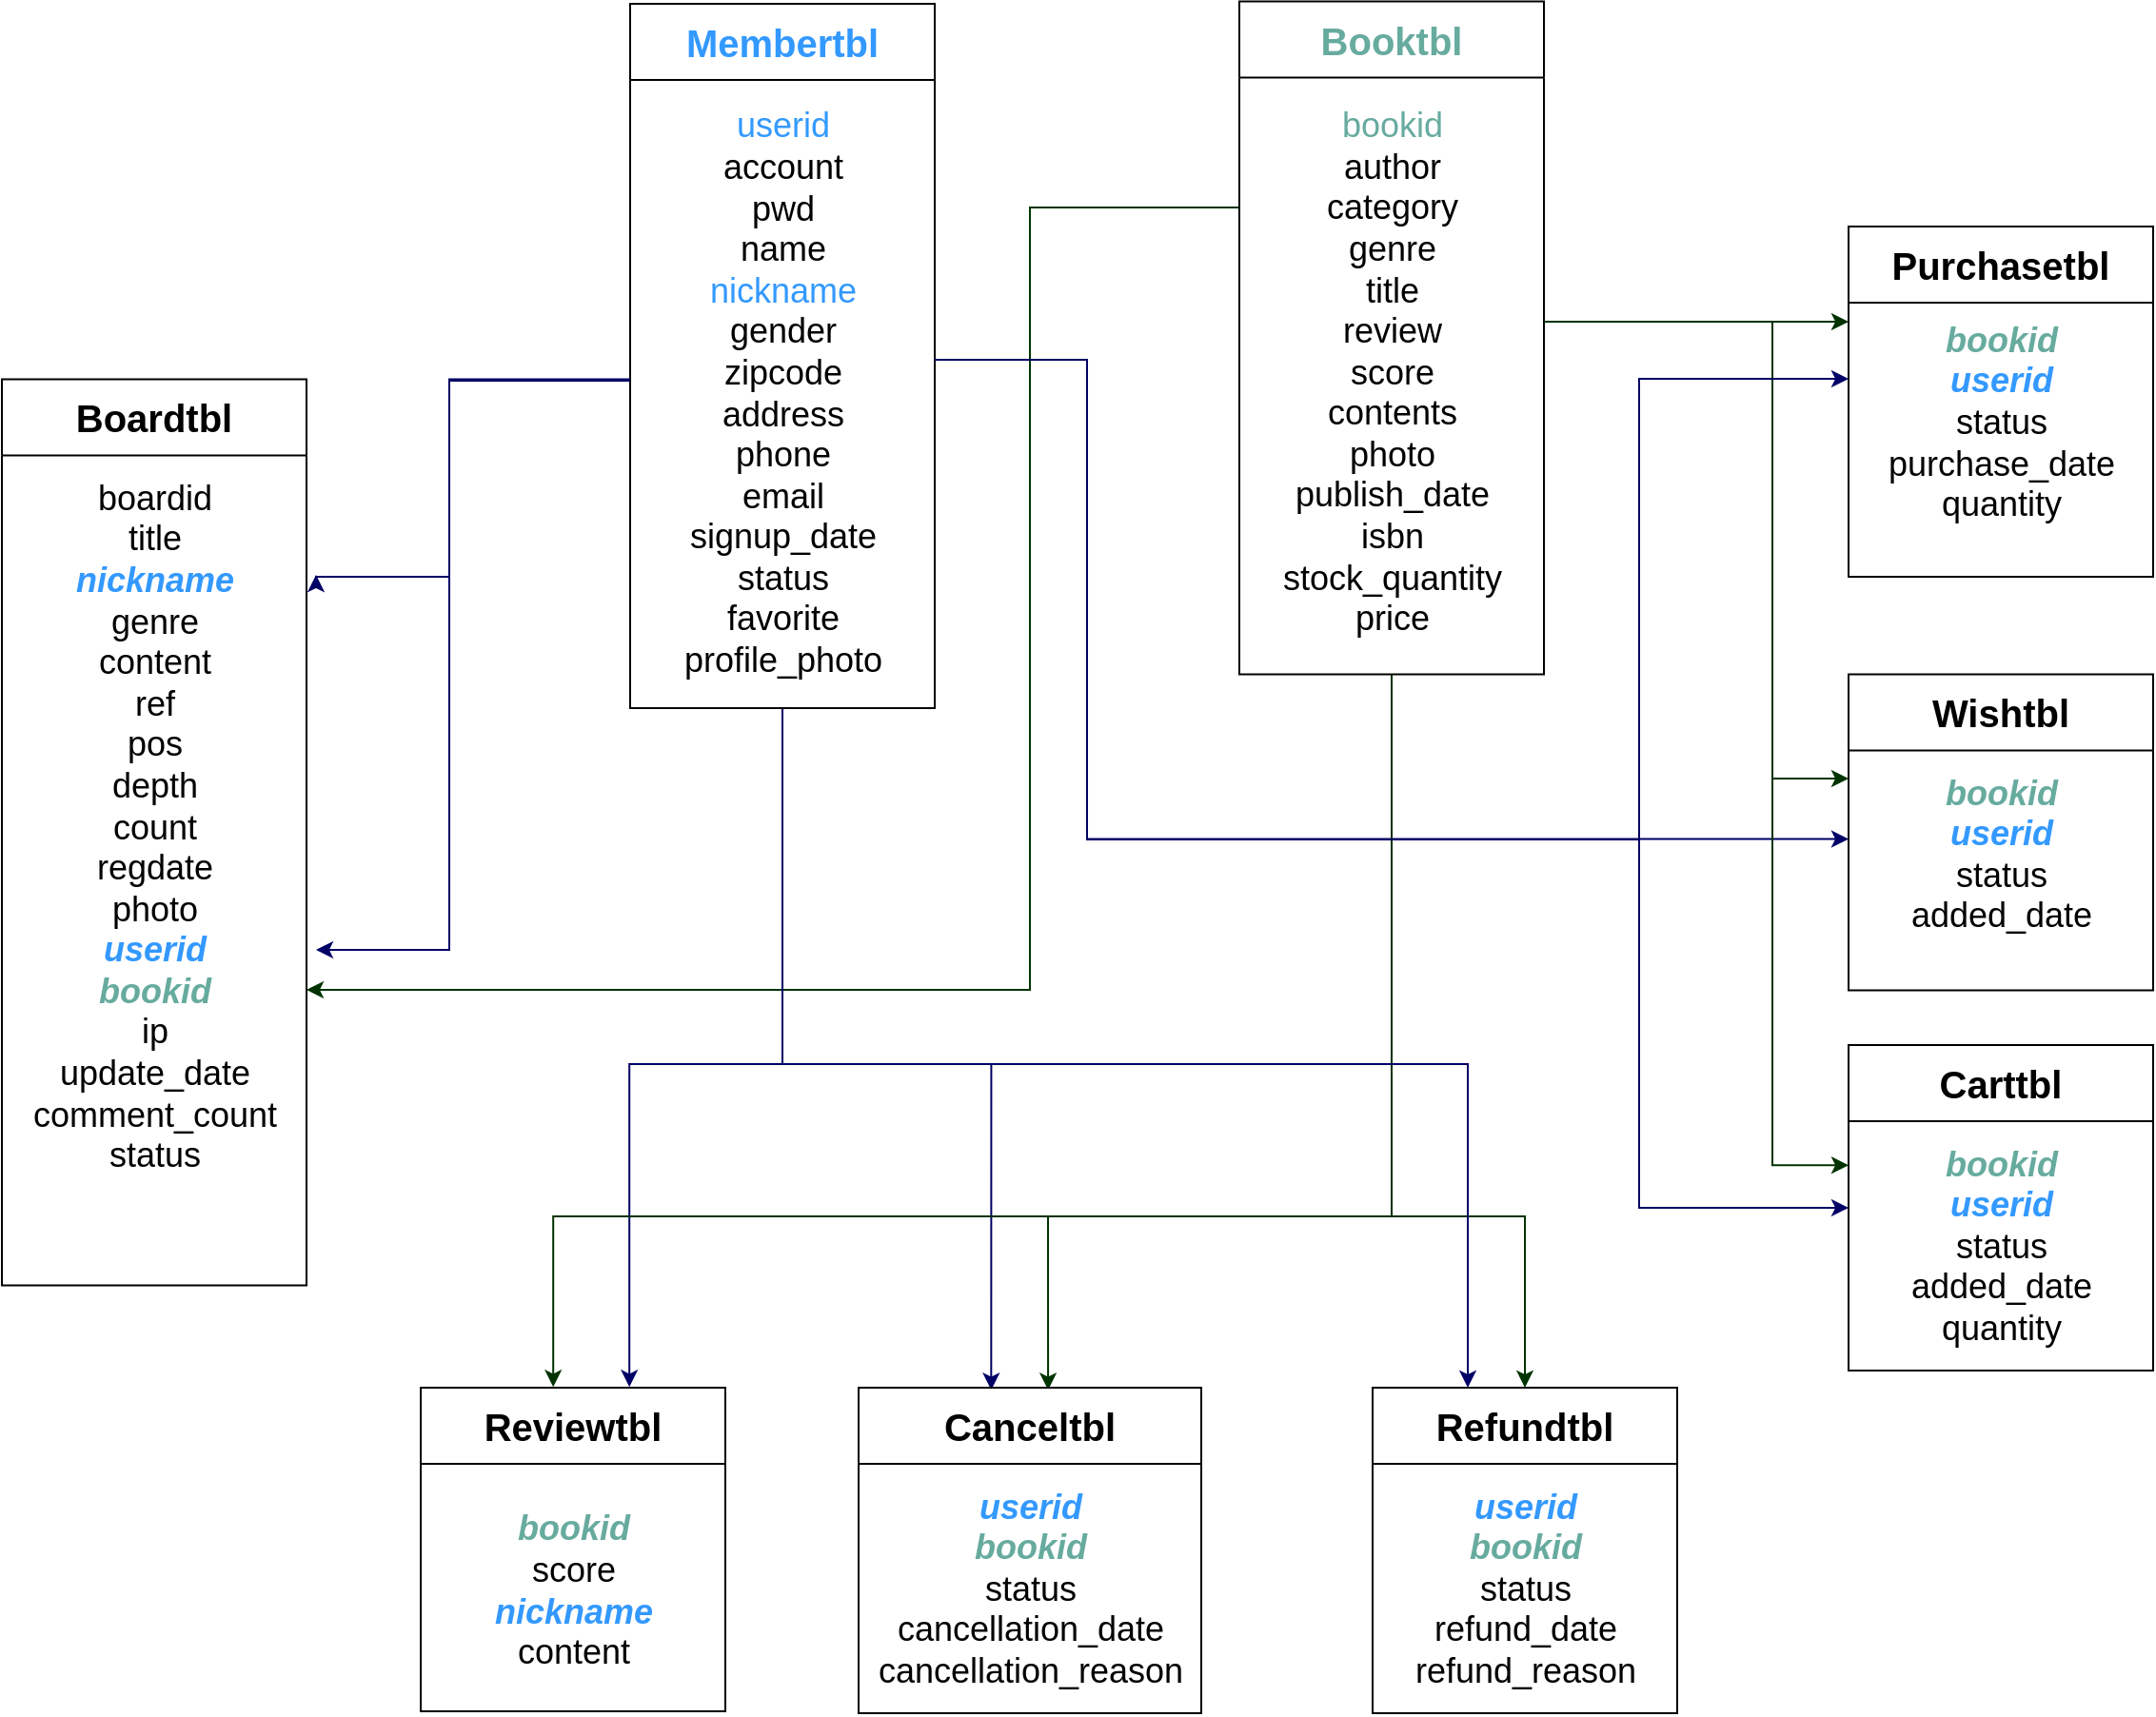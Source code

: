 <mxfile version="24.7.12">
  <diagram name="페이지-1" id="Cw6x7ALiGV6nXiemzogF">
    <mxGraphModel dx="2049" dy="1066" grid="1" gridSize="10" guides="1" tooltips="1" connect="1" arrows="1" fold="1" page="1" pageScale="1" pageWidth="1390" pageHeight="980" math="0" shadow="0">
      <root>
        <mxCell id="0" />
        <mxCell id="1" parent="0" />
        <mxCell id="skHqQRAFyOAMKYW65GrV-44" style="edgeStyle=orthogonalEdgeStyle;rounded=0;orthogonalLoop=1;jettySize=auto;html=1;entryX=0.685;entryY=-0.002;entryDx=0;entryDy=0;entryPerimeter=0;strokeColor=#000066;" edge="1" parent="1" source="skHqQRAFyOAMKYW65GrV-3" target="skHqQRAFyOAMKYW65GrV-6">
          <mxGeometry relative="1" as="geometry">
            <mxPoint x="410" y="640.0" as="targetPoint" />
            <Array as="points">
              <mxPoint x="480" y="600" />
              <mxPoint x="400" y="600" />
            </Array>
          </mxGeometry>
        </mxCell>
        <mxCell id="skHqQRAFyOAMKYW65GrV-45" style="edgeStyle=orthogonalEdgeStyle;rounded=0;orthogonalLoop=1;jettySize=auto;html=1;entryX=0.387;entryY=0.007;entryDx=0;entryDy=0;entryPerimeter=0;strokeColor=#000066;" edge="1" parent="1" source="skHqQRAFyOAMKYW65GrV-3" target="skHqQRAFyOAMKYW65GrV-23">
          <mxGeometry relative="1" as="geometry">
            <mxPoint x="560" y="650.0" as="targetPoint" />
            <Array as="points">
              <mxPoint x="480" y="600" />
              <mxPoint x="590" y="600" />
            </Array>
          </mxGeometry>
        </mxCell>
        <mxCell id="skHqQRAFyOAMKYW65GrV-47" style="edgeStyle=orthogonalEdgeStyle;rounded=0;orthogonalLoop=1;jettySize=auto;html=1;strokeColor=#000066;" edge="1" parent="1">
          <mxGeometry relative="1" as="geometry">
            <mxPoint x="1040" y="481.75" as="targetPoint" />
            <mxPoint x="560" y="230" as="sourcePoint" />
            <Array as="points">
              <mxPoint x="640" y="230" />
              <mxPoint x="640" y="482" />
            </Array>
          </mxGeometry>
        </mxCell>
        <mxCell id="skHqQRAFyOAMKYW65GrV-3" value="&lt;font color=&quot;#3399ff&quot; style=&quot;font-size: 20px;&quot;&gt;Membertbl&lt;/font&gt;" style="swimlane;whiteSpace=wrap;html=1;startSize=40;" vertex="1" parent="1">
          <mxGeometry x="400" y="43" width="160" height="370" as="geometry" />
        </mxCell>
        <mxCell id="skHqQRAFyOAMKYW65GrV-4" value="&lt;font color=&quot;#3399ff&quot; style=&quot;font-size: 18px;&quot;&gt;userid&lt;/font&gt;&lt;div style=&quot;font-size: 18px;&quot;&gt;account&lt;/div&gt;&lt;div style=&quot;font-size: 18px;&quot;&gt;pwd&lt;/div&gt;&lt;div style=&quot;font-size: 18px;&quot;&gt;name&lt;/div&gt;&lt;div style=&quot;font-size: 18px;&quot;&gt;&lt;font color=&quot;#3399ff&quot;&gt;nickname&lt;/font&gt;&lt;/div&gt;&lt;div style=&quot;font-size: 18px;&quot;&gt;gender&lt;/div&gt;&lt;div style=&quot;font-size: 18px;&quot;&gt;zipcode&lt;/div&gt;&lt;div style=&quot;font-size: 18px;&quot;&gt;address&lt;/div&gt;&lt;div style=&quot;font-size: 18px;&quot;&gt;phone&lt;/div&gt;&lt;div style=&quot;font-size: 18px;&quot;&gt;email&lt;/div&gt;&lt;div style=&quot;font-size: 18px;&quot;&gt;signup_date&lt;/div&gt;&lt;div style=&quot;font-size: 18px;&quot;&gt;status&lt;/div&gt;&lt;div style=&quot;font-size: 18px;&quot;&gt;favorite&lt;/div&gt;&lt;div style=&quot;font-size: 18px;&quot;&gt;profile_photo&lt;/div&gt;" style="text;html=1;align=center;verticalAlign=middle;resizable=0;points=[];autosize=1;strokeColor=none;fillColor=none;spacingBottom=0;" vertex="1" parent="skHqQRAFyOAMKYW65GrV-3">
          <mxGeometry x="15" y="50" width="130" height="310" as="geometry" />
        </mxCell>
        <mxCell id="skHqQRAFyOAMKYW65GrV-33" style="edgeStyle=orthogonalEdgeStyle;rounded=0;orthogonalLoop=1;jettySize=auto;html=1;strokeColor=#003300;" edge="1" parent="1">
          <mxGeometry relative="1" as="geometry">
            <mxPoint x="880" y="210" as="sourcePoint" />
            <mxPoint x="1040" y="210" as="targetPoint" />
            <Array as="points">
              <mxPoint x="1000" y="210" />
            </Array>
          </mxGeometry>
        </mxCell>
        <mxCell id="skHqQRAFyOAMKYW65GrV-34" style="edgeStyle=orthogonalEdgeStyle;rounded=0;orthogonalLoop=1;jettySize=auto;html=1;entryX=0.5;entryY=0;entryDx=0;entryDy=0;strokeColor=#003300;" edge="1" parent="1" source="skHqQRAFyOAMKYW65GrV-5" target="skHqQRAFyOAMKYW65GrV-25">
          <mxGeometry relative="1" as="geometry">
            <Array as="points">
              <mxPoint x="800" y="680" />
              <mxPoint x="870" y="680" />
            </Array>
          </mxGeometry>
        </mxCell>
        <mxCell id="skHqQRAFyOAMKYW65GrV-36" style="edgeStyle=orthogonalEdgeStyle;rounded=0;orthogonalLoop=1;jettySize=auto;html=1;strokeColor=#003300;" edge="1" parent="1">
          <mxGeometry relative="1" as="geometry">
            <mxPoint x="230" y="561" as="targetPoint" />
            <mxPoint x="720" y="150" as="sourcePoint" />
            <Array as="points">
              <mxPoint x="610" y="150" />
              <mxPoint x="610" y="561" />
            </Array>
          </mxGeometry>
        </mxCell>
        <mxCell id="skHqQRAFyOAMKYW65GrV-37" style="edgeStyle=orthogonalEdgeStyle;rounded=0;orthogonalLoop=1;jettySize=auto;html=1;entryX=0.553;entryY=0.007;entryDx=0;entryDy=0;entryPerimeter=0;strokeColor=#003300;" edge="1" parent="1" source="skHqQRAFyOAMKYW65GrV-5" target="skHqQRAFyOAMKYW65GrV-23">
          <mxGeometry relative="1" as="geometry">
            <mxPoint x="620" y="760" as="targetPoint" />
            <Array as="points">
              <mxPoint x="800" y="680" />
              <mxPoint x="620" y="680" />
            </Array>
          </mxGeometry>
        </mxCell>
        <mxCell id="skHqQRAFyOAMKYW65GrV-38" style="edgeStyle=orthogonalEdgeStyle;rounded=0;orthogonalLoop=1;jettySize=auto;html=1;entryX=0.435;entryY=-0.002;entryDx=0;entryDy=0;entryPerimeter=0;strokeColor=#003300;" edge="1" parent="1" source="skHqQRAFyOAMKYW65GrV-5" target="skHqQRAFyOAMKYW65GrV-6">
          <mxGeometry relative="1" as="geometry">
            <mxPoint x="360" y="760" as="targetPoint" />
            <Array as="points">
              <mxPoint x="800" y="680" />
              <mxPoint x="360" y="680" />
            </Array>
          </mxGeometry>
        </mxCell>
        <mxCell id="skHqQRAFyOAMKYW65GrV-5" value="&lt;font color=&quot;#67ab9f&quot; style=&quot;font-size: 20px;&quot;&gt;Booktbl&lt;/font&gt;" style="swimlane;whiteSpace=wrap;html=1;startSize=40;" vertex="1" parent="1">
          <mxGeometry x="720" y="41.75" width="160" height="353.5" as="geometry" />
        </mxCell>
        <mxCell id="skHqQRAFyOAMKYW65GrV-9" value="&lt;font color=&quot;#67ab9f&quot; style=&quot;font-size: 18px;&quot;&gt;bookid&lt;/font&gt;&lt;div style=&quot;font-size: 18px;&quot;&gt;&lt;font style=&quot;font-size: 18px;&quot;&gt;author&lt;/font&gt;&lt;/div&gt;&lt;div style=&quot;font-size: 18px;&quot;&gt;&lt;font style=&quot;font-size: 18px;&quot;&gt;category&lt;/font&gt;&lt;/div&gt;&lt;div style=&quot;font-size: 18px;&quot;&gt;&lt;font style=&quot;font-size: 18px;&quot;&gt;genre&lt;/font&gt;&lt;/div&gt;&lt;div style=&quot;font-size: 18px;&quot;&gt;&lt;font style=&quot;font-size: 18px;&quot;&gt;title&lt;/font&gt;&lt;/div&gt;&lt;div style=&quot;font-size: 18px;&quot;&gt;&lt;font style=&quot;font-size: 18px;&quot;&gt;review&lt;/font&gt;&lt;/div&gt;&lt;div style=&quot;font-size: 18px;&quot;&gt;&lt;font style=&quot;font-size: 18px;&quot;&gt;score&lt;/font&gt;&lt;/div&gt;&lt;div style=&quot;font-size: 18px;&quot;&gt;&lt;font style=&quot;font-size: 18px;&quot;&gt;contents&lt;/font&gt;&lt;/div&gt;&lt;div style=&quot;font-size: 18px;&quot;&gt;&lt;font style=&quot;font-size: 18px;&quot;&gt;photo&lt;/font&gt;&lt;/div&gt;&lt;div style=&quot;font-size: 18px;&quot;&gt;&lt;font style=&quot;font-size: 18px;&quot;&gt;publish_date&lt;/font&gt;&lt;/div&gt;&lt;div style=&quot;font-size: 18px;&quot;&gt;&lt;font style=&quot;font-size: 18px;&quot;&gt;isbn&lt;/font&gt;&lt;/div&gt;&lt;div style=&quot;font-size: 18px;&quot;&gt;&lt;font style=&quot;font-size: 18px;&quot;&gt;stock_quantity&lt;/font&gt;&lt;/div&gt;&lt;div style=&quot;font-size: 18px;&quot;&gt;&lt;font style=&quot;font-size: 18px;&quot;&gt;price&lt;/font&gt;&lt;/div&gt;" style="text;html=1;align=center;verticalAlign=middle;resizable=0;points=[];autosize=1;strokeColor=none;fillColor=none;" vertex="1" parent="skHqQRAFyOAMKYW65GrV-5">
          <mxGeometry x="10" y="50" width="140" height="290" as="geometry" />
        </mxCell>
        <mxCell id="skHqQRAFyOAMKYW65GrV-7" value="&lt;font style=&quot;font-size: 20px;&quot;&gt;Boardtbl&lt;/font&gt;" style="swimlane;whiteSpace=wrap;html=1;startSize=40;" vertex="1" parent="1">
          <mxGeometry x="70" y="240.25" width="160" height="476" as="geometry" />
        </mxCell>
        <mxCell id="skHqQRAFyOAMKYW65GrV-14" value="&lt;font style=&quot;font-size: 18px;&quot;&gt;boardid&lt;/font&gt;&lt;div style=&quot;font-size: 18px;&quot;&gt;&lt;font style=&quot;font-size: 18px;&quot;&gt;title&lt;/font&gt;&lt;/div&gt;&lt;div style=&quot;font-size: 18px;&quot;&gt;&lt;font color=&quot;#3399ff&quot; style=&quot;font-size: 18px;&quot;&gt;&lt;b style=&quot;&quot;&gt;&lt;i style=&quot;&quot;&gt;nickname&lt;/i&gt;&lt;/b&gt;&lt;/font&gt;&lt;/div&gt;&lt;div style=&quot;font-size: 18px;&quot;&gt;&lt;font style=&quot;font-size: 18px;&quot;&gt;genre&lt;/font&gt;&lt;/div&gt;&lt;div style=&quot;font-size: 18px;&quot;&gt;&lt;font style=&quot;font-size: 18px;&quot;&gt;content&lt;/font&gt;&lt;/div&gt;&lt;div style=&quot;font-size: 18px;&quot;&gt;&lt;font style=&quot;font-size: 18px;&quot;&gt;ref&lt;/font&gt;&lt;/div&gt;&lt;div style=&quot;font-size: 18px;&quot;&gt;&lt;font style=&quot;font-size: 18px;&quot;&gt;pos&lt;/font&gt;&lt;/div&gt;&lt;div style=&quot;font-size: 18px;&quot;&gt;&lt;font style=&quot;font-size: 18px;&quot;&gt;depth&lt;/font&gt;&lt;/div&gt;&lt;div style=&quot;font-size: 18px;&quot;&gt;&lt;font style=&quot;font-size: 18px;&quot;&gt;count&lt;/font&gt;&lt;/div&gt;&lt;div style=&quot;font-size: 18px;&quot;&gt;&lt;font style=&quot;font-size: 18px;&quot;&gt;regdate&lt;/font&gt;&lt;/div&gt;&lt;div style=&quot;font-size: 18px;&quot;&gt;&lt;font style=&quot;font-size: 18px;&quot;&gt;photo&lt;/font&gt;&lt;/div&gt;&lt;div style=&quot;font-size: 18px;&quot;&gt;&lt;font color=&quot;#3399ff&quot; style=&quot;font-size: 18px;&quot;&gt;&lt;b&gt;&lt;i&gt;userid&lt;/i&gt;&lt;/b&gt;&lt;/font&gt;&lt;/div&gt;&lt;div style=&quot;font-size: 18px;&quot;&gt;&lt;font color=&quot;#67ab9f&quot; style=&quot;font-size: 18px;&quot;&gt;&lt;b&gt;&lt;i&gt;bookid&lt;/i&gt;&lt;/b&gt;&lt;/font&gt;&lt;/div&gt;&lt;div style=&quot;font-size: 18px;&quot;&gt;&lt;font style=&quot;font-size: 18px;&quot;&gt;ip&lt;/font&gt;&lt;/div&gt;&lt;div style=&quot;font-size: 18px;&quot;&gt;&lt;font style=&quot;font-size: 18px;&quot;&gt;update_date&lt;/font&gt;&lt;/div&gt;&lt;div style=&quot;font-size: 18px;&quot;&gt;&lt;font style=&quot;font-size: 18px;&quot;&gt;comment_count&lt;/font&gt;&lt;/div&gt;&lt;div style=&quot;font-size: 18px;&quot;&gt;&lt;font style=&quot;font-size: 18px;&quot;&gt;status&lt;/font&gt;&lt;/div&gt;&lt;div style=&quot;font-size: 18px;&quot;&gt;&lt;br&gt;&lt;/div&gt;&lt;div&gt;&lt;br&gt;&lt;/div&gt;&lt;div&gt;&lt;br&gt;&lt;/div&gt;" style="text;html=1;align=center;verticalAlign=middle;resizable=0;points=[];autosize=1;strokeColor=none;fillColor=none;" vertex="1" parent="skHqQRAFyOAMKYW65GrV-7">
          <mxGeometry x="5" y="46" width="150" height="430" as="geometry" />
        </mxCell>
        <mxCell id="skHqQRAFyOAMKYW65GrV-6" value="&lt;font style=&quot;font-size: 20px;&quot;&gt;Reviewtbl&lt;/font&gt;" style="swimlane;whiteSpace=wrap;html=1;startSize=40;" vertex="1" parent="1">
          <mxGeometry x="290" y="770" width="160" height="170" as="geometry" />
        </mxCell>
        <mxCell id="skHqQRAFyOAMKYW65GrV-12" value="&lt;font color=&quot;#67ab9f&quot; style=&quot;font-size: 18px;&quot;&gt;&lt;b style=&quot;&quot;&gt;&lt;i style=&quot;&quot;&gt;bookid&lt;/i&gt;&lt;/b&gt;&lt;/font&gt;&lt;div style=&quot;font-size: 18px;&quot;&gt;&lt;font style=&quot;font-size: 18px;&quot;&gt;score&lt;/font&gt;&lt;/div&gt;&lt;div style=&quot;font-size: 18px;&quot;&gt;&lt;font color=&quot;#3399ff&quot; style=&quot;font-size: 18px;&quot;&gt;&lt;b&gt;&lt;i&gt;nickname&lt;/i&gt;&lt;/b&gt;&lt;/font&gt;&lt;/div&gt;&lt;div style=&quot;font-size: 18px;&quot;&gt;&lt;font style=&quot;font-size: 18px;&quot;&gt;content&lt;/font&gt;&lt;/div&gt;" style="text;html=1;align=center;verticalAlign=middle;resizable=0;points=[];autosize=1;strokeColor=none;fillColor=none;" vertex="1" parent="skHqQRAFyOAMKYW65GrV-6">
          <mxGeometry x="25" y="56.5" width="110" height="100" as="geometry" />
        </mxCell>
        <mxCell id="skHqQRAFyOAMKYW65GrV-16" value="&lt;span style=&quot;font-size: 20px;&quot;&gt;Purchasetbl&lt;/span&gt;" style="swimlane;whiteSpace=wrap;html=1;startSize=40;" vertex="1" parent="1">
          <mxGeometry x="1040" y="160" width="160" height="184" as="geometry" />
        </mxCell>
        <mxCell id="skHqQRAFyOAMKYW65GrV-17" value="&lt;div&gt;&lt;b style=&quot;font-size: 18px; color: rgb(103, 171, 159); background-color: initial;&quot;&gt;&lt;i&gt;bookid&lt;/i&gt;&lt;/b&gt;&lt;br&gt;&lt;/div&gt;&lt;div&gt;&lt;b style=&quot;color: rgb(51, 153, 255); font-size: 18px;&quot;&gt;&lt;i&gt;userid&lt;/i&gt;&lt;/b&gt;&lt;b style=&quot;font-size: 18px; color: rgb(103, 171, 159); background-color: initial;&quot;&gt;&lt;i&gt;&lt;br&gt;&lt;/i&gt;&lt;/b&gt;&lt;/div&gt;&lt;div&gt;&lt;span style=&quot;font-size: 18px;&quot;&gt;status&lt;/span&gt;&lt;/div&gt;&lt;div&gt;&lt;span style=&quot;font-size: 18px;&quot;&gt;purchase_date&lt;/span&gt;&lt;/div&gt;&lt;div&gt;&lt;span style=&quot;font-size: 18px;&quot;&gt;quantity&lt;br&gt;&lt;/span&gt;&lt;div style=&quot;font-size: 18px;&quot;&gt;&lt;br&gt;&lt;/div&gt;&lt;/div&gt;" style="text;html=1;align=center;verticalAlign=middle;resizable=0;points=[];autosize=1;strokeColor=none;fillColor=none;" vertex="1" parent="skHqQRAFyOAMKYW65GrV-16">
          <mxGeometry x="10" y="44" width="140" height="140" as="geometry" />
        </mxCell>
        <mxCell id="skHqQRAFyOAMKYW65GrV-18" value="&lt;span style=&quot;font-size: 20px;&quot;&gt;Wishtbl&lt;/span&gt;" style="swimlane;whiteSpace=wrap;html=1;startSize=40;" vertex="1" parent="1">
          <mxGeometry x="1040" y="395.25" width="160" height="166" as="geometry" />
        </mxCell>
        <mxCell id="skHqQRAFyOAMKYW65GrV-19" value="&lt;div&gt;&lt;b style=&quot;font-size: 18px; color: rgb(103, 171, 159); background-color: initial;&quot;&gt;&lt;i&gt;bookid&lt;/i&gt;&lt;/b&gt;&lt;br&gt;&lt;/div&gt;&lt;div&gt;&lt;b style=&quot;color: rgb(51, 153, 255); font-size: 18px;&quot;&gt;&lt;i&gt;userid&lt;/i&gt;&lt;/b&gt;&lt;b style=&quot;font-size: 18px; color: rgb(103, 171, 159); background-color: initial;&quot;&gt;&lt;i&gt;&lt;br&gt;&lt;/i&gt;&lt;/b&gt;&lt;/div&gt;&lt;div&gt;&lt;span style=&quot;font-size: 18px;&quot;&gt;status&lt;/span&gt;&lt;/div&gt;&lt;div&gt;&lt;span style=&quot;font-size: 18px;&quot;&gt;added_date&lt;/span&gt;&lt;/div&gt;&lt;div&gt;&lt;div style=&quot;font-size: 18px;&quot;&gt;&lt;br&gt;&lt;/div&gt;&lt;/div&gt;" style="text;html=1;align=center;verticalAlign=middle;resizable=0;points=[];autosize=1;strokeColor=none;fillColor=none;" vertex="1" parent="skHqQRAFyOAMKYW65GrV-18">
          <mxGeometry x="20" y="46" width="120" height="120" as="geometry" />
        </mxCell>
        <mxCell id="skHqQRAFyOAMKYW65GrV-21" value="&lt;span style=&quot;font-size: 20px;&quot;&gt;Carttbl&lt;/span&gt;" style="swimlane;whiteSpace=wrap;html=1;startSize=40;" vertex="1" parent="1">
          <mxGeometry x="1040" y="590" width="160" height="171" as="geometry" />
        </mxCell>
        <mxCell id="skHqQRAFyOAMKYW65GrV-22" value="&lt;div&gt;&lt;b style=&quot;font-size: 18px; color: rgb(103, 171, 159); background-color: initial;&quot;&gt;&lt;i&gt;bookid&lt;/i&gt;&lt;/b&gt;&lt;br&gt;&lt;/div&gt;&lt;div&gt;&lt;div&gt;&lt;font style=&quot;font-size: 18px;&quot; color=&quot;#3399ff&quot;&gt;&lt;b&gt;&lt;i&gt;userid&lt;/i&gt;&lt;/b&gt;&lt;/font&gt;&lt;/div&gt;&lt;font style=&quot;font-size: 18px;&quot; color=&quot;#67ab9f&quot;&gt;&lt;/font&gt;&lt;/div&gt;&lt;div&gt;&lt;span style=&quot;font-size: 18px;&quot;&gt;status&lt;/span&gt;&lt;/div&gt;&lt;div&gt;&lt;span style=&quot;font-size: 18px;&quot;&gt;added_date&lt;/span&gt;&lt;/div&gt;&lt;div&gt;&lt;div style=&quot;font-size: 18px;&quot;&gt;quantity&lt;/div&gt;&lt;/div&gt;" style="text;html=1;align=center;verticalAlign=middle;resizable=0;points=[];autosize=1;strokeColor=none;fillColor=none;" vertex="1" parent="skHqQRAFyOAMKYW65GrV-21">
          <mxGeometry x="20" y="46" width="120" height="120" as="geometry" />
        </mxCell>
        <mxCell id="skHqQRAFyOAMKYW65GrV-23" value="&lt;span style=&quot;font-size: 20px;&quot;&gt;Canceltbl&lt;/span&gt;" style="swimlane;whiteSpace=wrap;html=1;startSize=40;" vertex="1" parent="1">
          <mxGeometry x="520" y="770" width="180" height="171" as="geometry" />
        </mxCell>
        <mxCell id="skHqQRAFyOAMKYW65GrV-24" value="&lt;div&gt;&lt;font color=&quot;#3399ff&quot; style=&quot;font-size: 18px;&quot;&gt;&lt;b&gt;&lt;i&gt;userid&lt;/i&gt;&lt;/b&gt;&lt;/font&gt;&lt;/div&gt;&lt;font color=&quot;#67ab9f&quot; style=&quot;font-size: 18px;&quot;&gt;&lt;b&gt;&lt;i&gt;bookid&lt;/i&gt;&lt;/b&gt;&lt;/font&gt;&lt;div&gt;&lt;span style=&quot;font-size: 18px;&quot;&gt;status&lt;/span&gt;&lt;/div&gt;&lt;div&gt;&lt;span style=&quot;font-size: 18px;&quot;&gt;cancellation_date&lt;/span&gt;&lt;/div&gt;&lt;div&gt;&lt;div style=&quot;font-size: 18px;&quot;&gt;cancellation_reason&lt;/div&gt;&lt;/div&gt;" style="text;html=1;align=center;verticalAlign=middle;resizable=0;points=[];autosize=1;strokeColor=none;fillColor=none;" vertex="1" parent="skHqQRAFyOAMKYW65GrV-23">
          <mxGeometry y="46" width="180" height="120" as="geometry" />
        </mxCell>
        <mxCell id="skHqQRAFyOAMKYW65GrV-25" value="&lt;span style=&quot;font-size: 20px;&quot;&gt;Refundtbl&lt;/span&gt;" style="swimlane;whiteSpace=wrap;html=1;startSize=40;" vertex="1" parent="1">
          <mxGeometry x="790" y="770" width="160" height="171" as="geometry" />
        </mxCell>
        <mxCell id="skHqQRAFyOAMKYW65GrV-26" value="&lt;div&gt;&lt;font color=&quot;#3399ff&quot; style=&quot;font-size: 18px;&quot;&gt;&lt;i style=&quot;&quot;&gt;&lt;b&gt;userid&lt;/b&gt;&lt;/i&gt;&lt;/font&gt;&lt;/div&gt;&lt;font color=&quot;#67ab9f&quot; style=&quot;font-size: 18px;&quot;&gt;&lt;b&gt;&lt;i&gt;bookid&lt;/i&gt;&lt;/b&gt;&lt;/font&gt;&lt;div&gt;&lt;span style=&quot;font-size: 18px;&quot;&gt;status&lt;/span&gt;&lt;/div&gt;&lt;div&gt;&lt;span style=&quot;font-size: 18px;&quot;&gt;refund_date&lt;/span&gt;&lt;/div&gt;&lt;div&gt;&lt;div style=&quot;font-size: 18px;&quot;&gt;refund_reason&lt;/div&gt;&lt;/div&gt;" style="text;html=1;align=center;verticalAlign=middle;resizable=0;points=[];autosize=1;strokeColor=none;fillColor=none;" vertex="1" parent="skHqQRAFyOAMKYW65GrV-25">
          <mxGeometry x="10" y="46" width="140" height="120" as="geometry" />
        </mxCell>
        <mxCell id="skHqQRAFyOAMKYW65GrV-39" style="edgeStyle=orthogonalEdgeStyle;rounded=0;orthogonalLoop=1;jettySize=auto;html=1;strokeColor=#003300;" edge="1" parent="1">
          <mxGeometry relative="1" as="geometry">
            <mxPoint x="1040" y="450" as="targetPoint" />
            <mxPoint x="880" y="210" as="sourcePoint" />
            <Array as="points">
              <mxPoint x="1000" y="210" />
              <mxPoint x="1000" y="450" />
            </Array>
          </mxGeometry>
        </mxCell>
        <mxCell id="skHqQRAFyOAMKYW65GrV-40" style="edgeStyle=orthogonalEdgeStyle;rounded=0;orthogonalLoop=1;jettySize=auto;html=1;strokeColor=#003300;" edge="1" parent="1">
          <mxGeometry relative="1" as="geometry">
            <mxPoint x="1040" y="653.14" as="targetPoint" />
            <mxPoint x="890" y="210" as="sourcePoint" />
            <Array as="points">
              <mxPoint x="880" y="210" />
              <mxPoint x="1000" y="210" />
              <mxPoint x="1000" y="653" />
            </Array>
          </mxGeometry>
        </mxCell>
        <mxCell id="skHqQRAFyOAMKYW65GrV-41" style="edgeStyle=orthogonalEdgeStyle;rounded=0;orthogonalLoop=1;jettySize=auto;html=1;strokeColor=#000066;" edge="1" parent="1">
          <mxGeometry relative="1" as="geometry">
            <mxPoint x="400" y="241" as="sourcePoint" />
            <mxPoint x="235" y="343" as="targetPoint" />
            <Array as="points">
              <mxPoint x="305" y="241" />
              <mxPoint x="305" y="344" />
              <mxPoint x="235" y="344" />
            </Array>
          </mxGeometry>
        </mxCell>
        <mxCell id="skHqQRAFyOAMKYW65GrV-42" style="edgeStyle=orthogonalEdgeStyle;rounded=0;orthogonalLoop=1;jettySize=auto;html=1;fontColor=#3399FF;strokeColor=#000066;" edge="1" parent="1">
          <mxGeometry relative="1" as="geometry">
            <mxPoint x="400" y="240.25" as="sourcePoint" />
            <mxPoint x="235" y="540" as="targetPoint" />
            <Array as="points">
              <mxPoint x="305" y="240" />
              <mxPoint x="305" y="540" />
              <mxPoint x="235" y="540" />
            </Array>
          </mxGeometry>
        </mxCell>
        <mxCell id="skHqQRAFyOAMKYW65GrV-46" style="edgeStyle=orthogonalEdgeStyle;rounded=0;orthogonalLoop=1;jettySize=auto;html=1;strokeColor=#000066;" edge="1" parent="1">
          <mxGeometry relative="1" as="geometry">
            <mxPoint x="840" y="770" as="targetPoint" />
            <mxPoint x="480" y="420" as="sourcePoint" />
            <Array as="points">
              <mxPoint x="480" y="600" />
              <mxPoint x="840" y="600" />
            </Array>
          </mxGeometry>
        </mxCell>
        <mxCell id="skHqQRAFyOAMKYW65GrV-49" style="edgeStyle=orthogonalEdgeStyle;rounded=0;orthogonalLoop=1;jettySize=auto;html=1;strokeColor=#000066;" edge="1" parent="1">
          <mxGeometry relative="1" as="geometry">
            <mxPoint x="1040" y="240" as="targetPoint" />
            <mxPoint x="560" y="230" as="sourcePoint" />
            <Array as="points">
              <mxPoint x="640" y="230" />
              <mxPoint x="640" y="482" />
              <mxPoint x="930" y="482" />
              <mxPoint x="930" y="240" />
              <mxPoint x="1020" y="240" />
            </Array>
          </mxGeometry>
        </mxCell>
        <mxCell id="skHqQRAFyOAMKYW65GrV-50" style="edgeStyle=orthogonalEdgeStyle;rounded=0;orthogonalLoop=1;jettySize=auto;html=1;entryX=0;entryY=0.5;entryDx=0;entryDy=0;strokeColor=#000066;" edge="1" parent="1" target="skHqQRAFyOAMKYW65GrV-21">
          <mxGeometry relative="1" as="geometry">
            <mxPoint x="990" y="650" as="targetPoint" />
            <mxPoint x="560" y="230" as="sourcePoint" />
            <Array as="points">
              <mxPoint x="640" y="230" />
              <mxPoint x="640" y="482" />
              <mxPoint x="930" y="482" />
              <mxPoint x="930" y="675" />
            </Array>
          </mxGeometry>
        </mxCell>
      </root>
    </mxGraphModel>
  </diagram>
</mxfile>
